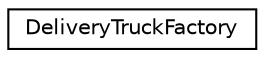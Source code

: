 digraph "Graphical Class Hierarchy"
{
 // LATEX_PDF_SIZE
  edge [fontname="Helvetica",fontsize="10",labelfontname="Helvetica",labelfontsize="10"];
  node [fontname="Helvetica",fontsize="10",shape=record];
  rankdir="LR";
  Node0 [label="DeliveryTruckFactory",height=0.2,width=0.4,color="black", fillcolor="white", style="filled",URL="$classDeliveryTruckFactory.html",tooltip=" "];
}
